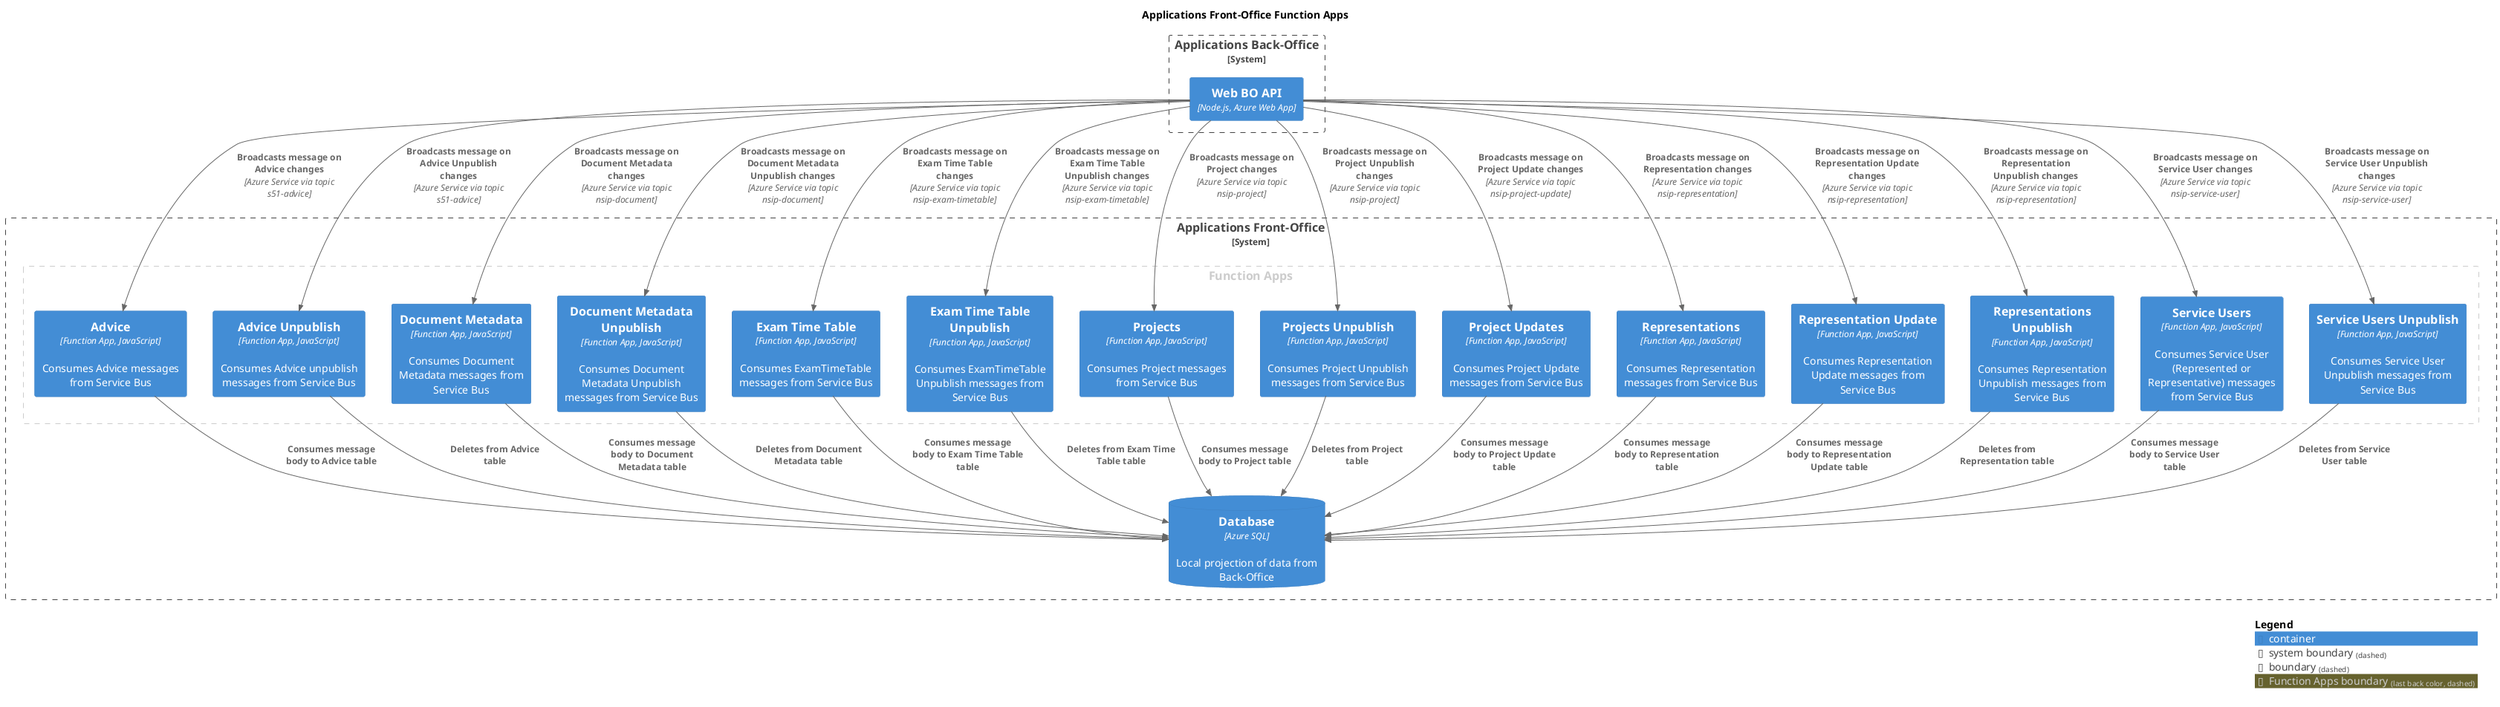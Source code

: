 @startuml
set separator none
title Applications Front-Office Function Apps

top to bottom direction

!include <C4/C4>
!include <C4/C4_Context>
!include <C4/C4_Container>

System_Boundary("ApplicationsBackOffice_boundary", "Applications Back-Office", $tags="") {
  Container(ApplicationsBackOffice.WebBOAPI, "Web BO API", $techn="Node.js, Azure Web App", $descr="", $tags="", $link="")
}

System_Boundary("ApplicationsFrontOffice_boundary", "Applications Front-Office", $tags="") {
  AddBoundaryTag("Function Apps", $borderColor="#cccccc", $fontColor="#cccccc", $borderStyle="dashed")
  Boundary(group_1, "Function Apps", $tags="Function Apps") {
    Container(ApplicationsFrontOffice.Advice, "Advice", $techn="Function App, JavaScript", $descr="Consumes Advice messages from Service Bus", $tags="", $link="")
    Container(ApplicationsFrontOffice.AdviceUnpublish, "Advice Unpublish", $techn="Function App, JavaScript", $descr="Consumes Advice unpublish messages from Service Bus", $tags="", $link="")
    Container(ApplicationsFrontOffice.DocumentMetadata, "Document Metadata", $techn="Function App, JavaScript", $descr="Consumes Document Metadata messages from Service Bus", $tags="", $link="")
    Container(ApplicationsFrontOffice.DocumentMetadataUnpublish, "Document Metadata Unpublish", $techn="Function App, JavaScript", $descr="Consumes Document Metadata Unpublish messages from Service Bus", $tags="", $link="")
    Container(ApplicationsFrontOffice.ExamTimeTable, "Exam Time Table", $techn="Function App, JavaScript", $descr="Consumes ExamTimeTable messages from Service Bus", $tags="", $link="")
    Container(ApplicationsFrontOffice.ExamTimeTableUnpublish, "Exam Time Table Unpublish", $techn="Function App, JavaScript", $descr="Consumes ExamTimeTable Unpublish messages from Service Bus", $tags="", $link="")
    Container(ApplicationsFrontOffice.Projects, "Projects", $techn="Function App, JavaScript", $descr="Consumes Project messages from Service Bus", $tags="", $link="")
    Container(ApplicationsFrontOffice.ProjectsUnpublish, "Projects Unpublish", $techn="Function App, JavaScript", $descr="Consumes Project Unpublish messages from Service Bus", $tags="", $link="")
    Container(ApplicationsFrontOffice.ProjectUpdates, "Project Updates", $techn="Function App, JavaScript", $descr="Consumes Project Update messages from Service Bus", $tags="", $link="")
    Container(ApplicationsFrontOffice.Representations, "Representations", $techn="Function App, JavaScript", $descr="Consumes Representation messages from Service Bus", $tags="", $link="")
    Container(ApplicationsFrontOffice.RepresentationUpdate, "Representation Update", $techn="Function App, JavaScript", $descr="Consumes Representation Update messages from Service Bus", $tags="", $link="")
    Container(ApplicationsFrontOffice.RepresentationsUnpublish, "Representations Unpublish", $techn="Function App, JavaScript", $descr="Consumes Representation Unpublish messages from Service Bus", $tags="", $link="")
    Container(ApplicationsFrontOffice.ServiceUsers, "Service Users", $techn="Function App, JavaScript", $descr="Consumes Service User (Represented or Representative) messages from Service Bus", $tags="", $link="")
    Container(ApplicationsFrontOffice.ServiceUsersUnpublish, "Service Users Unpublish", $techn="Function App, JavaScript", $descr="Consumes Service User Unpublish messages from Service Bus", $tags="", $link="")
  }

  ContainerDb(ApplicationsFrontOffice.Database, "Database", $techn="Azure SQL", $descr="Local projection of data from Back-Office", $tags="", $link="")
}

Rel(ApplicationsBackOffice.WebBOAPI, ApplicationsFrontOffice.Advice, "Broadcasts message on Advice changes", $techn="Azure Service via topic s51-advice", $tags="", $link="")
Rel(ApplicationsBackOffice.WebBOAPI, ApplicationsFrontOffice.AdviceUnpublish, "Broadcasts message on Advice Unpublish changes", $techn="Azure Service via topic s51-advice", $tags="", $link="")
Rel(ApplicationsBackOffice.WebBOAPI, ApplicationsFrontOffice.DocumentMetadata, "Broadcasts message on Document Metadata changes", $techn="Azure Service via topic nsip-document", $tags="", $link="")
Rel(ApplicationsBackOffice.WebBOAPI, ApplicationsFrontOffice.DocumentMetadataUnpublish, "Broadcasts message on Document Metadata Unpublish changes", $techn="Azure Service via topic nsip-document", $tags="", $link="")
Rel(ApplicationsBackOffice.WebBOAPI, ApplicationsFrontOffice.ExamTimeTable, "Broadcasts message on Exam Time Table changes", $techn="Azure Service via topic nsip-exam-timetable", $tags="", $link="")
Rel(ApplicationsBackOffice.WebBOAPI, ApplicationsFrontOffice.ExamTimeTableUnpublish, "Broadcasts message on Exam Time Table Unpublish changes", $techn="Azure Service via topic nsip-exam-timetable", $tags="", $link="")
Rel(ApplicationsBackOffice.WebBOAPI, ApplicationsFrontOffice.Projects, "Broadcasts message on Project changes", $techn="Azure Service via topic nsip-project", $tags="", $link="")
Rel(ApplicationsBackOffice.WebBOAPI, ApplicationsFrontOffice.ProjectsUnpublish, "Broadcasts message on Project Unpublish changes", $techn="Azure Service via topic nsip-project", $tags="", $link="")
Rel(ApplicationsBackOffice.WebBOAPI, ApplicationsFrontOffice.ProjectUpdates, "Broadcasts message on Project Update changes", $techn="Azure Service via topic nsip-project-update", $tags="", $link="")
Rel(ApplicationsBackOffice.WebBOAPI, ApplicationsFrontOffice.Representations, "Broadcasts message on Representation changes", $techn="Azure Service via topic nsip-representation", $tags="", $link="")
Rel(ApplicationsBackOffice.WebBOAPI, ApplicationsFrontOffice.RepresentationUpdate, "Broadcasts message on Representation Update changes", $techn="Azure Service via topic nsip-representation", $tags="", $link="")
Rel(ApplicationsBackOffice.WebBOAPI, ApplicationsFrontOffice.RepresentationsUnpublish, "Broadcasts message on Representation Unpublish changes", $techn="Azure Service via topic nsip-representation", $tags="", $link="")
Rel(ApplicationsBackOffice.WebBOAPI, ApplicationsFrontOffice.ServiceUsers, "Broadcasts message on Service User changes", $techn="Azure Service via topic nsip-service-user", $tags="", $link="")
Rel(ApplicationsBackOffice.WebBOAPI, ApplicationsFrontOffice.ServiceUsersUnpublish, "Broadcasts message on Service User Unpublish changes", $techn="Azure Service via topic nsip-service-user", $tags="", $link="")
Rel(ApplicationsFrontOffice.Advice, ApplicationsFrontOffice.Database, "Consumes message body to Advice table", $techn="", $tags="", $link="")
Rel(ApplicationsFrontOffice.AdviceUnpublish, ApplicationsFrontOffice.Database, "Deletes from Advice table", $techn="", $tags="", $link="")
Rel(ApplicationsFrontOffice.DocumentMetadata, ApplicationsFrontOffice.Database, "Consumes message body to Document Metadata table", $techn="", $tags="", $link="")
Rel(ApplicationsFrontOffice.DocumentMetadataUnpublish, ApplicationsFrontOffice.Database, "Deletes from Document Metadata table", $techn="", $tags="", $link="")
Rel(ApplicationsFrontOffice.ExamTimeTable, ApplicationsFrontOffice.Database, "Consumes message body to Exam Time Table table", $techn="", $tags="", $link="")
Rel(ApplicationsFrontOffice.ExamTimeTableUnpublish, ApplicationsFrontOffice.Database, "Deletes from Exam Time Table table", $techn="", $tags="", $link="")
Rel(ApplicationsFrontOffice.Projects, ApplicationsFrontOffice.Database, "Consumes message body to Project table", $techn="", $tags="", $link="")
Rel(ApplicationsFrontOffice.ProjectsUnpublish, ApplicationsFrontOffice.Database, "Deletes from Project table", $techn="", $tags="", $link="")
Rel(ApplicationsFrontOffice.ProjectUpdates, ApplicationsFrontOffice.Database, "Consumes message body to Project Update table", $techn="", $tags="", $link="")
Rel(ApplicationsFrontOffice.Representations, ApplicationsFrontOffice.Database, "Consumes message body to Representation table", $techn="", $tags="", $link="")
Rel(ApplicationsFrontOffice.RepresentationUpdate, ApplicationsFrontOffice.Database, "Consumes message body to Representation Update table", $techn="", $tags="", $link="")
Rel(ApplicationsFrontOffice.RepresentationsUnpublish, ApplicationsFrontOffice.Database, "Deletes from Representation table", $techn="", $tags="", $link="")
Rel(ApplicationsFrontOffice.ServiceUsers, ApplicationsFrontOffice.Database, "Consumes message body to Service User table", $techn="", $tags="", $link="")
Rel(ApplicationsFrontOffice.ServiceUsersUnpublish, ApplicationsFrontOffice.Database, "Deletes from Service User table", $techn="", $tags="", $link="")

SHOW_LEGEND(true)
@enduml